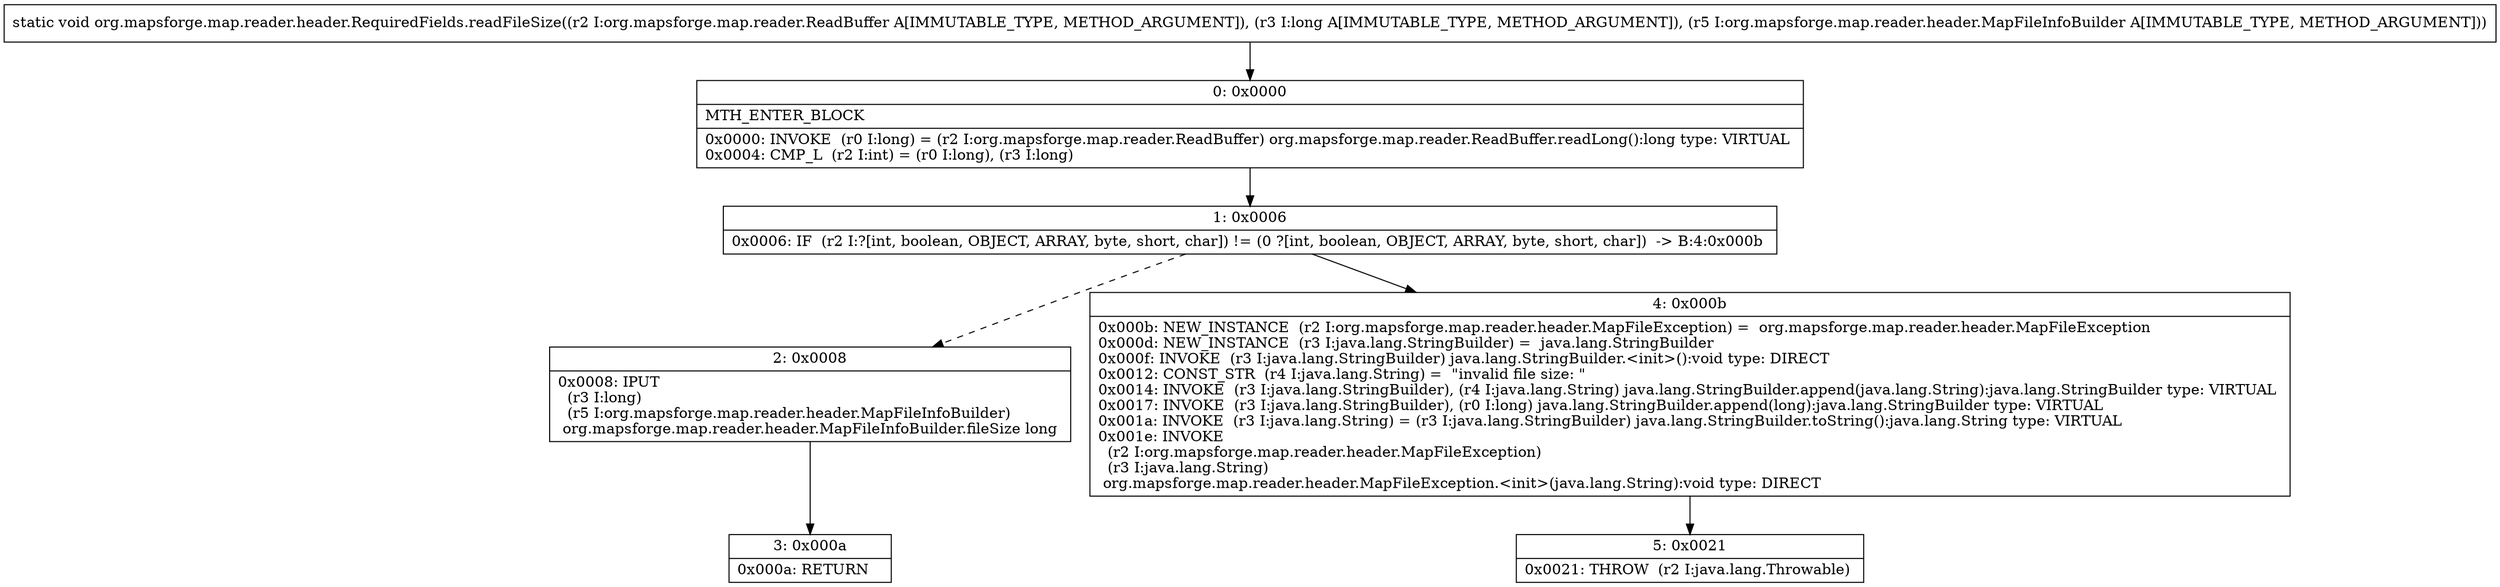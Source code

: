 digraph "CFG fororg.mapsforge.map.reader.header.RequiredFields.readFileSize(Lorg\/mapsforge\/map\/reader\/ReadBuffer;JLorg\/mapsforge\/map\/reader\/header\/MapFileInfoBuilder;)V" {
Node_0 [shape=record,label="{0\:\ 0x0000|MTH_ENTER_BLOCK\l|0x0000: INVOKE  (r0 I:long) = (r2 I:org.mapsforge.map.reader.ReadBuffer) org.mapsforge.map.reader.ReadBuffer.readLong():long type: VIRTUAL \l0x0004: CMP_L  (r2 I:int) = (r0 I:long), (r3 I:long) \l}"];
Node_1 [shape=record,label="{1\:\ 0x0006|0x0006: IF  (r2 I:?[int, boolean, OBJECT, ARRAY, byte, short, char]) != (0 ?[int, boolean, OBJECT, ARRAY, byte, short, char])  \-\> B:4:0x000b \l}"];
Node_2 [shape=record,label="{2\:\ 0x0008|0x0008: IPUT  \l  (r3 I:long)\l  (r5 I:org.mapsforge.map.reader.header.MapFileInfoBuilder)\l org.mapsforge.map.reader.header.MapFileInfoBuilder.fileSize long \l}"];
Node_3 [shape=record,label="{3\:\ 0x000a|0x000a: RETURN   \l}"];
Node_4 [shape=record,label="{4\:\ 0x000b|0x000b: NEW_INSTANCE  (r2 I:org.mapsforge.map.reader.header.MapFileException) =  org.mapsforge.map.reader.header.MapFileException \l0x000d: NEW_INSTANCE  (r3 I:java.lang.StringBuilder) =  java.lang.StringBuilder \l0x000f: INVOKE  (r3 I:java.lang.StringBuilder) java.lang.StringBuilder.\<init\>():void type: DIRECT \l0x0012: CONST_STR  (r4 I:java.lang.String) =  \"invalid file size: \" \l0x0014: INVOKE  (r3 I:java.lang.StringBuilder), (r4 I:java.lang.String) java.lang.StringBuilder.append(java.lang.String):java.lang.StringBuilder type: VIRTUAL \l0x0017: INVOKE  (r3 I:java.lang.StringBuilder), (r0 I:long) java.lang.StringBuilder.append(long):java.lang.StringBuilder type: VIRTUAL \l0x001a: INVOKE  (r3 I:java.lang.String) = (r3 I:java.lang.StringBuilder) java.lang.StringBuilder.toString():java.lang.String type: VIRTUAL \l0x001e: INVOKE  \l  (r2 I:org.mapsforge.map.reader.header.MapFileException)\l  (r3 I:java.lang.String)\l org.mapsforge.map.reader.header.MapFileException.\<init\>(java.lang.String):void type: DIRECT \l}"];
Node_5 [shape=record,label="{5\:\ 0x0021|0x0021: THROW  (r2 I:java.lang.Throwable) \l}"];
MethodNode[shape=record,label="{static void org.mapsforge.map.reader.header.RequiredFields.readFileSize((r2 I:org.mapsforge.map.reader.ReadBuffer A[IMMUTABLE_TYPE, METHOD_ARGUMENT]), (r3 I:long A[IMMUTABLE_TYPE, METHOD_ARGUMENT]), (r5 I:org.mapsforge.map.reader.header.MapFileInfoBuilder A[IMMUTABLE_TYPE, METHOD_ARGUMENT])) }"];
MethodNode -> Node_0;
Node_0 -> Node_1;
Node_1 -> Node_2[style=dashed];
Node_1 -> Node_4;
Node_2 -> Node_3;
Node_4 -> Node_5;
}

